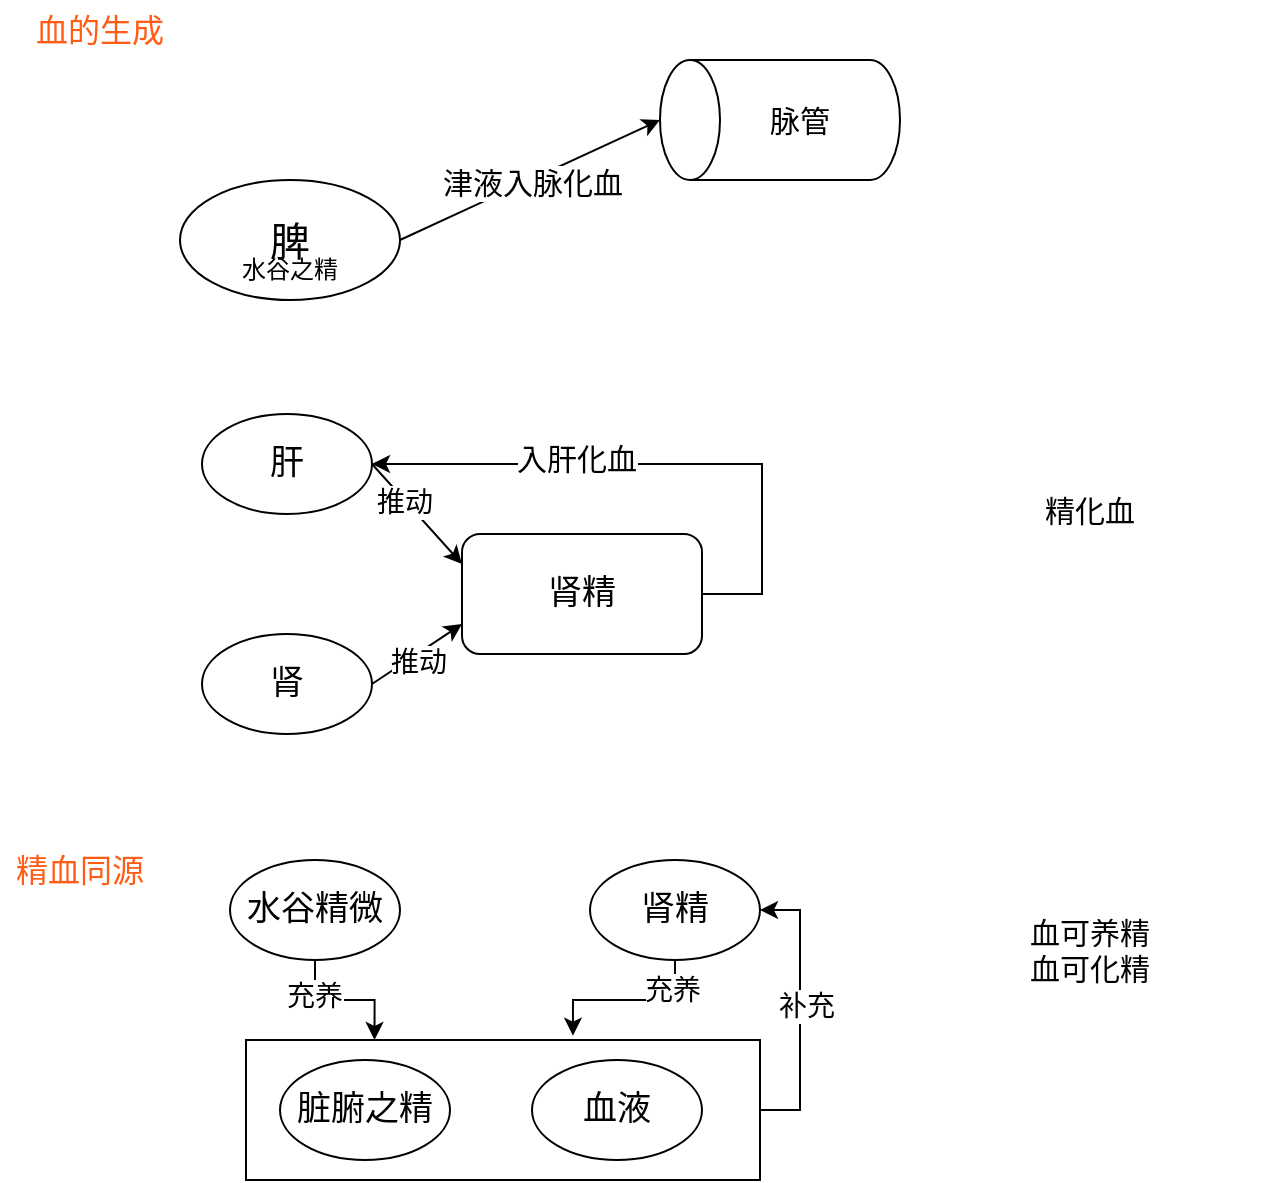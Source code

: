 <mxfile version="22.1.12" type="github">
  <diagram name="第 1 页" id="dTZ7GeoLHGvxoLyGKWD6">
    <mxGraphModel dx="1050" dy="557" grid="1" gridSize="10" guides="1" tooltips="1" connect="1" arrows="1" fold="1" page="1" pageScale="1" pageWidth="827" pageHeight="1169" math="0" shadow="0">
      <root>
        <mxCell id="0" />
        <mxCell id="1" parent="0" />
        <mxCell id="HAtNvtEdEH4-tXmGvJkB-1" style="edgeStyle=orthogonalEdgeStyle;rounded=0;orthogonalLoop=1;jettySize=auto;html=1;exitX=1;exitY=0.5;exitDx=0;exitDy=0;entryX=1;entryY=0.5;entryDx=0;entryDy=0;" edge="1" parent="1" source="HAtNvtEdEH4-tXmGvJkB-3" target="HAtNvtEdEH4-tXmGvJkB-19">
          <mxGeometry relative="1" as="geometry" />
        </mxCell>
        <mxCell id="HAtNvtEdEH4-tXmGvJkB-2" value="&lt;font style=&quot;font-size: 14px;&quot;&gt;补充&lt;/font&gt;" style="edgeLabel;html=1;align=center;verticalAlign=middle;resizable=0;points=[];" vertex="1" connectable="0" parent="HAtNvtEdEH4-tXmGvJkB-1">
          <mxGeometry x="0.026" y="-3" relative="1" as="geometry">
            <mxPoint as="offset" />
          </mxGeometry>
        </mxCell>
        <mxCell id="HAtNvtEdEH4-tXmGvJkB-3" value="" style="rounded=0;whiteSpace=wrap;html=1;" vertex="1" parent="1">
          <mxGeometry x="213" y="1060" width="257" height="70" as="geometry" />
        </mxCell>
        <mxCell id="HAtNvtEdEH4-tXmGvJkB-4" value="肾精" style="rounded=1;whiteSpace=wrap;html=1;fontSize=17;" vertex="1" parent="1">
          <mxGeometry x="321" y="807" width="120" height="60" as="geometry" />
        </mxCell>
        <mxCell id="HAtNvtEdEH4-tXmGvJkB-5" value="脾" style="ellipse;whiteSpace=wrap;html=1;fontSize=20;" vertex="1" parent="1">
          <mxGeometry x="180" y="630" width="110" height="60" as="geometry" />
        </mxCell>
        <mxCell id="HAtNvtEdEH4-tXmGvJkB-6" value="" style="shape=cylinder3;whiteSpace=wrap;html=1;boundedLbl=1;backgroundOutline=1;size=15;rotation=-90;" vertex="1" parent="1">
          <mxGeometry x="450" y="540" width="60" height="120" as="geometry" />
        </mxCell>
        <mxCell id="HAtNvtEdEH4-tXmGvJkB-7" value="" style="endArrow=classic;html=1;rounded=0;exitX=1;exitY=0.5;exitDx=0;exitDy=0;entryX=0.5;entryY=0;entryDx=0;entryDy=0;entryPerimeter=0;" edge="1" parent="1" source="HAtNvtEdEH4-tXmGvJkB-5" target="HAtNvtEdEH4-tXmGvJkB-6">
          <mxGeometry width="50" height="50" relative="1" as="geometry">
            <mxPoint x="320" y="670" as="sourcePoint" />
            <mxPoint x="370" y="620" as="targetPoint" />
          </mxGeometry>
        </mxCell>
        <mxCell id="HAtNvtEdEH4-tXmGvJkB-8" value="津液入脉化血" style="edgeLabel;html=1;align=center;verticalAlign=middle;resizable=0;points=[];fontSize=15;" vertex="1" connectable="0" parent="HAtNvtEdEH4-tXmGvJkB-7">
          <mxGeometry x="0.009" y="-1" relative="1" as="geometry">
            <mxPoint as="offset" />
          </mxGeometry>
        </mxCell>
        <mxCell id="HAtNvtEdEH4-tXmGvJkB-9" value="脉管" style="text;html=1;strokeColor=none;fillColor=none;align=center;verticalAlign=middle;whiteSpace=wrap;rounded=0;fontSize=15;" vertex="1" parent="1">
          <mxGeometry x="460" y="585" width="60" height="30" as="geometry" />
        </mxCell>
        <mxCell id="HAtNvtEdEH4-tXmGvJkB-10" value="水谷之精" style="text;html=1;strokeColor=none;fillColor=none;align=center;verticalAlign=middle;whiteSpace=wrap;rounded=0;" vertex="1" parent="1">
          <mxGeometry x="205" y="660" width="60" height="30" as="geometry" />
        </mxCell>
        <mxCell id="HAtNvtEdEH4-tXmGvJkB-11" value="肝" style="ellipse;whiteSpace=wrap;html=1;fontSize=17;" vertex="1" parent="1">
          <mxGeometry x="191" y="747" width="85" height="50" as="geometry" />
        </mxCell>
        <mxCell id="HAtNvtEdEH4-tXmGvJkB-12" value="肾" style="ellipse;whiteSpace=wrap;html=1;fontSize=17;" vertex="1" parent="1">
          <mxGeometry x="191" y="857" width="85" height="50" as="geometry" />
        </mxCell>
        <mxCell id="HAtNvtEdEH4-tXmGvJkB-13" value="" style="endArrow=classic;html=1;rounded=0;entryX=0;entryY=0.75;entryDx=0;entryDy=0;exitX=1;exitY=0.5;exitDx=0;exitDy=0;" edge="1" parent="1" source="HAtNvtEdEH4-tXmGvJkB-12" target="HAtNvtEdEH4-tXmGvJkB-4">
          <mxGeometry width="50" height="50" relative="1" as="geometry">
            <mxPoint x="271" y="887" as="sourcePoint" />
            <mxPoint x="321" y="837" as="targetPoint" />
          </mxGeometry>
        </mxCell>
        <mxCell id="HAtNvtEdEH4-tXmGvJkB-14" value="推动" style="edgeLabel;html=1;align=center;verticalAlign=middle;resizable=0;points=[];fontSize=14;" vertex="1" connectable="0" parent="HAtNvtEdEH4-tXmGvJkB-13">
          <mxGeometry x="-0.069" y="-3" relative="1" as="geometry">
            <mxPoint as="offset" />
          </mxGeometry>
        </mxCell>
        <mxCell id="HAtNvtEdEH4-tXmGvJkB-15" value="" style="endArrow=classic;html=1;rounded=0;entryX=0;entryY=0.25;entryDx=0;entryDy=0;exitX=1;exitY=0.5;exitDx=0;exitDy=0;" edge="1" parent="1" source="HAtNvtEdEH4-tXmGvJkB-11" target="HAtNvtEdEH4-tXmGvJkB-4">
          <mxGeometry width="50" height="50" relative="1" as="geometry">
            <mxPoint x="271" y="767" as="sourcePoint" />
            <mxPoint x="321" y="727" as="targetPoint" />
          </mxGeometry>
        </mxCell>
        <mxCell id="HAtNvtEdEH4-tXmGvJkB-16" value="&lt;font style=&quot;font-size: 14px;&quot;&gt;推动&lt;/font&gt;" style="edgeLabel;html=1;align=center;verticalAlign=middle;resizable=0;points=[];" vertex="1" connectable="0" parent="HAtNvtEdEH4-tXmGvJkB-15">
          <mxGeometry x="-0.266" y="-1" relative="1" as="geometry">
            <mxPoint as="offset" />
          </mxGeometry>
        </mxCell>
        <mxCell id="HAtNvtEdEH4-tXmGvJkB-17" value="" style="endArrow=classic;html=1;rounded=0;entryX=1;entryY=0.5;entryDx=0;entryDy=0;" edge="1" parent="1" target="HAtNvtEdEH4-tXmGvJkB-11">
          <mxGeometry width="50" height="50" relative="1" as="geometry">
            <mxPoint x="441" y="837" as="sourcePoint" />
            <mxPoint x="491" y="787" as="targetPoint" />
            <Array as="points">
              <mxPoint x="471" y="837" />
              <mxPoint x="471" y="772" />
            </Array>
          </mxGeometry>
        </mxCell>
        <mxCell id="HAtNvtEdEH4-tXmGvJkB-18" value="&lt;font style=&quot;font-size: 15px;&quot;&gt;入肝化血&lt;/font&gt;" style="edgeLabel;html=1;align=center;verticalAlign=middle;resizable=0;points=[];" vertex="1" connectable="0" parent="HAtNvtEdEH4-tXmGvJkB-17">
          <mxGeometry x="0.298" y="-3" relative="1" as="geometry">
            <mxPoint as="offset" />
          </mxGeometry>
        </mxCell>
        <mxCell id="HAtNvtEdEH4-tXmGvJkB-19" value="肾精" style="ellipse;whiteSpace=wrap;html=1;fontSize=17;" vertex="1" parent="1">
          <mxGeometry x="385" y="970" width="85" height="50" as="geometry" />
        </mxCell>
        <mxCell id="HAtNvtEdEH4-tXmGvJkB-20" style="edgeStyle=orthogonalEdgeStyle;rounded=0;orthogonalLoop=1;jettySize=auto;html=1;exitX=0.5;exitY=1;exitDx=0;exitDy=0;entryX=0.25;entryY=0;entryDx=0;entryDy=0;" edge="1" parent="1" source="HAtNvtEdEH4-tXmGvJkB-22" target="HAtNvtEdEH4-tXmGvJkB-3">
          <mxGeometry relative="1" as="geometry" />
        </mxCell>
        <mxCell id="HAtNvtEdEH4-tXmGvJkB-21" value="充养" style="edgeLabel;html=1;align=center;verticalAlign=middle;resizable=0;points=[];fontSize=14;" vertex="1" connectable="0" parent="HAtNvtEdEH4-tXmGvJkB-20">
          <mxGeometry x="-0.478" y="-1" relative="1" as="geometry">
            <mxPoint as="offset" />
          </mxGeometry>
        </mxCell>
        <mxCell id="HAtNvtEdEH4-tXmGvJkB-22" value="水谷精微" style="ellipse;whiteSpace=wrap;html=1;fontSize=17;" vertex="1" parent="1">
          <mxGeometry x="205" y="970" width="85" height="50" as="geometry" />
        </mxCell>
        <mxCell id="HAtNvtEdEH4-tXmGvJkB-23" value="脏腑之精" style="ellipse;whiteSpace=wrap;html=1;fontSize=17;" vertex="1" parent="1">
          <mxGeometry x="230" y="1070" width="85" height="50" as="geometry" />
        </mxCell>
        <mxCell id="HAtNvtEdEH4-tXmGvJkB-24" value="血液" style="ellipse;whiteSpace=wrap;html=1;fontSize=17;" vertex="1" parent="1">
          <mxGeometry x="356" y="1070" width="85" height="50" as="geometry" />
        </mxCell>
        <mxCell id="HAtNvtEdEH4-tXmGvJkB-25" style="edgeStyle=orthogonalEdgeStyle;rounded=0;orthogonalLoop=1;jettySize=auto;html=1;exitX=0.5;exitY=1;exitDx=0;exitDy=0;entryX=0.636;entryY=-0.031;entryDx=0;entryDy=0;entryPerimeter=0;" edge="1" parent="1" source="HAtNvtEdEH4-tXmGvJkB-19" target="HAtNvtEdEH4-tXmGvJkB-3">
          <mxGeometry relative="1" as="geometry" />
        </mxCell>
        <mxCell id="HAtNvtEdEH4-tXmGvJkB-26" value="充养" style="edgeLabel;html=1;align=center;verticalAlign=middle;resizable=0;points=[];fontSize=14;" vertex="1" connectable="0" parent="HAtNvtEdEH4-tXmGvJkB-25">
          <mxGeometry x="-0.658" y="-2" relative="1" as="geometry">
            <mxPoint as="offset" />
          </mxGeometry>
        </mxCell>
        <mxCell id="HAtNvtEdEH4-tXmGvJkB-27" value="精血同源" style="text;html=1;strokeColor=none;fillColor=none;align=center;verticalAlign=middle;whiteSpace=wrap;rounded=0;fontSize=16;fontColor=#FF5D17;" vertex="1" parent="1">
          <mxGeometry x="90" y="960" width="80" height="30" as="geometry" />
        </mxCell>
        <mxCell id="HAtNvtEdEH4-tXmGvJkB-28" value="血的生成" style="text;html=1;strokeColor=none;fillColor=none;align=center;verticalAlign=middle;whiteSpace=wrap;rounded=0;fontSize=16;fontColor=#FF5D17;" vertex="1" parent="1">
          <mxGeometry x="100" y="540" width="80" height="30" as="geometry" />
        </mxCell>
        <mxCell id="HAtNvtEdEH4-tXmGvJkB-29" value="血可养精&lt;br&gt;血可化精" style="text;html=1;strokeColor=none;fillColor=none;align=center;verticalAlign=middle;whiteSpace=wrap;rounded=0;fontSize=15;" vertex="1" parent="1">
          <mxGeometry x="550" y="990" width="170" height="50" as="geometry" />
        </mxCell>
        <mxCell id="HAtNvtEdEH4-tXmGvJkB-30" value="精化血" style="text;html=1;strokeColor=none;fillColor=none;align=center;verticalAlign=middle;whiteSpace=wrap;rounded=0;fontSize=15;" vertex="1" parent="1">
          <mxGeometry x="550" y="770" width="170" height="50" as="geometry" />
        </mxCell>
      </root>
    </mxGraphModel>
  </diagram>
</mxfile>
